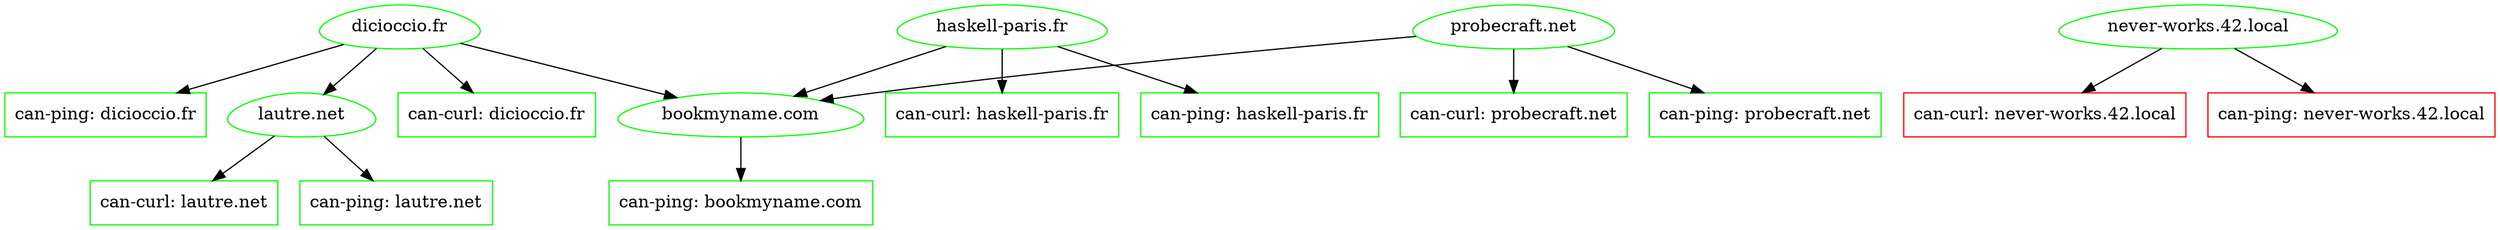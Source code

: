 digraph G {
u0[color="green",label="bookmyname.com",shape="egg"];
u1[color="green",label="dicioccio.fr",shape="egg"];
u2[color="green",label="haskell-paris.fr",shape="egg"];
u3[color="green",label="lautre.net",shape="egg"];
u4[color="green",label="never-works.42.local",shape="egg"];
u5[color="green",label="probecraft.net",shape="egg"];
u6[color="green",label="can-curl: dicioccio.fr",shape="rectangle"];
u7[color="green",label="can-curl: haskell-paris.fr",shape="rectangle"];
u8[color="green",label="can-curl: lautre.net",shape="rectangle"];
u9[color="red",label="can-curl: never-works.42.local",shape="rectangle"];
u10[color="green",label="can-curl: probecraft.net",shape="rectangle"];
u11[color="green",label="can-ping: bookmyname.com",shape="rectangle"];
u12[color="green",label="can-ping: dicioccio.fr",shape="rectangle"];
u13[color="green",label="can-ping: haskell-paris.fr",shape="rectangle"];
u14[color="green",label="can-ping: lautre.net",shape="rectangle"];
u15[color="red",label="can-ping: never-works.42.local",shape="rectangle"];
u16[color="green",label="can-ping: probecraft.net",shape="rectangle"];
u0 -> u11;
u1 -> u0;
u1 -> u3;
u1 -> u6;
u1 -> u12;
u2 -> u0;
u2 -> u7;
u2 -> u13;
u3 -> u8;
u3 -> u14;
u4 -> u9;
u4 -> u15;
u5 -> u0;
u5 -> u10;
u5 -> u16;

}
